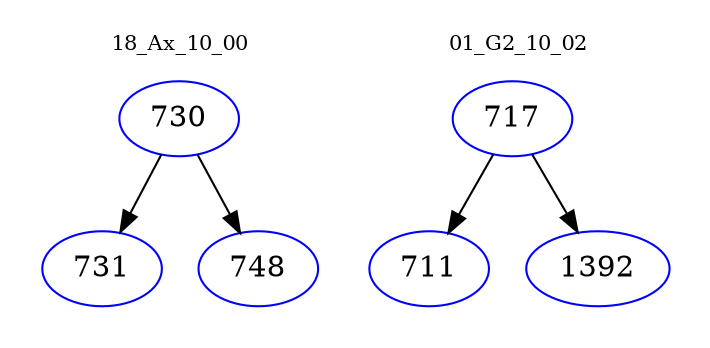 digraph{
subgraph cluster_0 {
color = white
label = "18_Ax_10_00";
fontsize=10;
T0_730 [label="730", color="blue"]
T0_730 -> T0_731 [color="black"]
T0_731 [label="731", color="blue"]
T0_730 -> T0_748 [color="black"]
T0_748 [label="748", color="blue"]
}
subgraph cluster_1 {
color = white
label = "01_G2_10_02";
fontsize=10;
T1_717 [label="717", color="blue"]
T1_717 -> T1_711 [color="black"]
T1_711 [label="711", color="blue"]
T1_717 -> T1_1392 [color="black"]
T1_1392 [label="1392", color="blue"]
}
}
